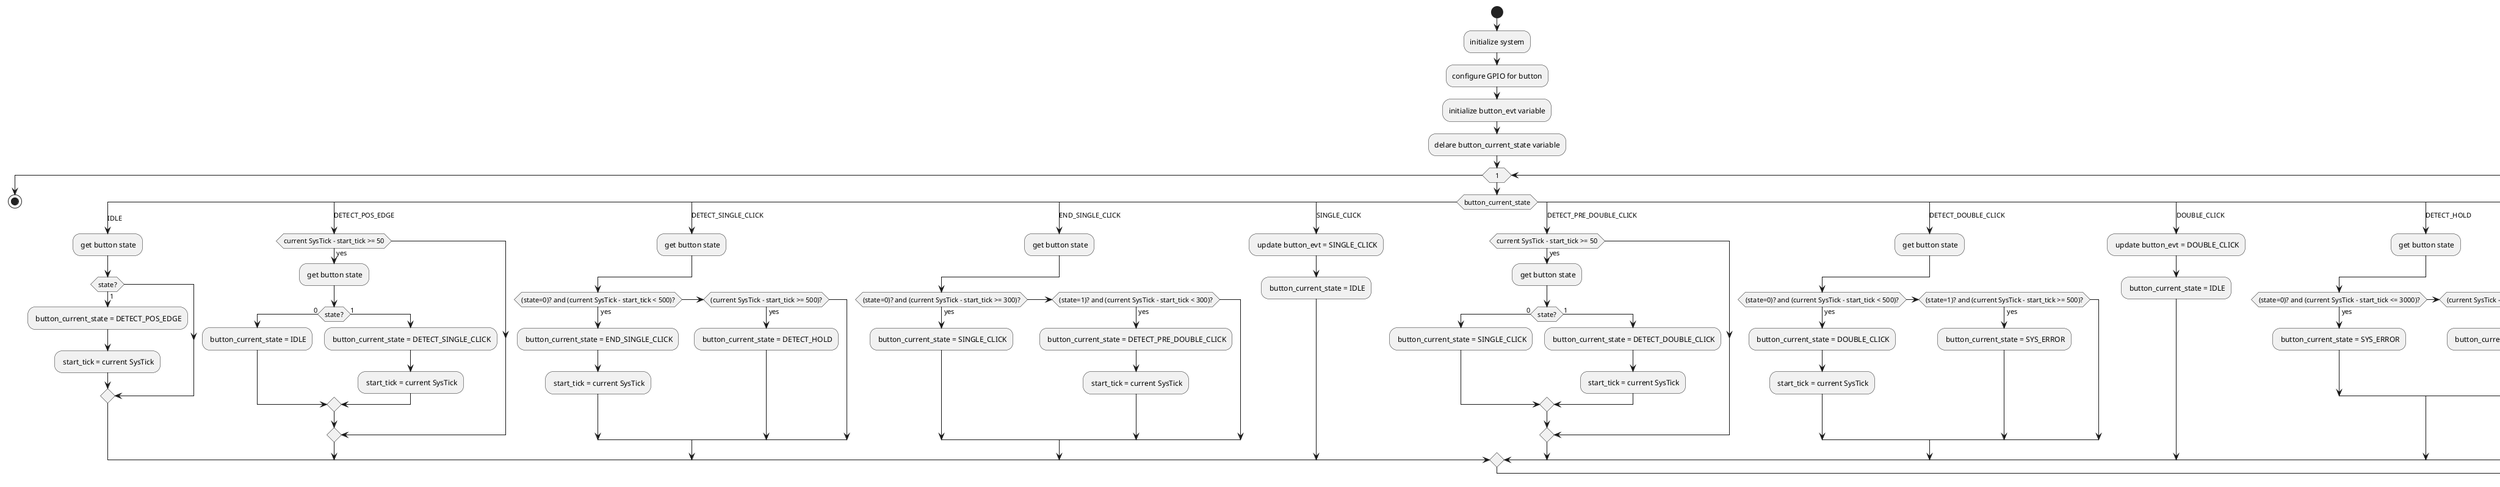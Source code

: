 @startuml

start;
:initialize system;
:configure GPIO for button;
:initialize button_evt variable;
:delare button_current_state variable;

while (1)

  switch (button_current_state)
  case (IDLE)
    : get button state;
    if (state?) then (1)
    : button_current_state = DETECT_POS_EDGE;
    : start_tick = current SysTick;
    endif;

  case (DETECT_POS_EDGE)
    if (current SysTick - start_tick >= 50) then (yes)
      : get button state;
      if (state?) then (0)
        : button_current_state = IDLE;
      else (1)
        : button_current_state = DETECT_SINGLE_CLICK;
        : start_tick = current SysTick;
      endif
    endif

  case (DETECT_SINGLE_CLICK)
    : get button state;
    if ((state=0)? and (current SysTick - start_tick < 500)?) then (yes)
      : button_current_state = END_SINGLE_CLICK;
      : start_tick = current SysTick;
    elseif ((current SysTick - start_tick >= 500)?) then (yes)
      : button_current_state = DETECT_HOLD;
    endif

  case (END_SINGLE_CLICK)
    : get button state;
    if ((state=0)? and (current SysTick - start_tick >= 300)?) then (yes)
      : button_current_state = SINGLE_CLICK;
    elseif ((state=1)? and (current SysTick - start_tick < 300)?) then (yes)
      : button_current_state = DETECT_PRE_DOUBLE_CLICK;
      : start_tick = current SysTick;
    endif

  case (SINGLE_CLICK)
    : update button_evt = SINGLE_CLICK;
    : button_current_state = IDLE;

  case (DETECT_PRE_DOUBLE_CLICK)
    if (current SysTick - start_tick >= 50) then (yes)
      : get button state;
      if (state?) then (0)
        : button_current_state = SINGLE_CLICK;
      else (1)
        : button_current_state = DETECT_DOUBLE_CLICK;
        : start_tick = current SysTick;
      endif
    endif

  case (DETECT_DOUBLE_CLICK)
    : get button state;
    if ((state=0)? and (current SysTick - start_tick < 500)?) then (yes)
      : button_current_state = DOUBLE_CLICK;
      : start_tick = current SysTick;
    elseif ((state=1)? and (current SysTick - start_tick >= 500)?) then (yes)
      : button_current_state = SYS_ERROR;
    endif

  case (DOUBLE_CLICK)
    : update button_evt = DOUBLE_CLICK;
    : button_current_state = IDLE;

  case (DETECT_HOLD)
    : get button state;
    if ((state=0)? and (current SysTick - start_tick <= 3000)?) then (yes)
      : button_current_state = SYS_ERROR;
    elseif ((current SysTick - start_tick <= 3000)?) then (yes)
      : button_current_state = HOLD;
    endif

  case (HOLD)
    : update button_evt = HOLD;
    : get button state;
    if ((state=0)?) then (yes)
      : button_current_state = DETECT_RELEASE;
      : start_tick = current SysTick;
    endif

  case (DETECT_RELEASE)
    : update button_evt = RELEASE;
    : button_current_state = IDLE;

  case (SYS_ERROR)
    : update button_evt = ERROR;
    : button_current_state = IDLE;

  endswitch

endwhile

stop

@enduml